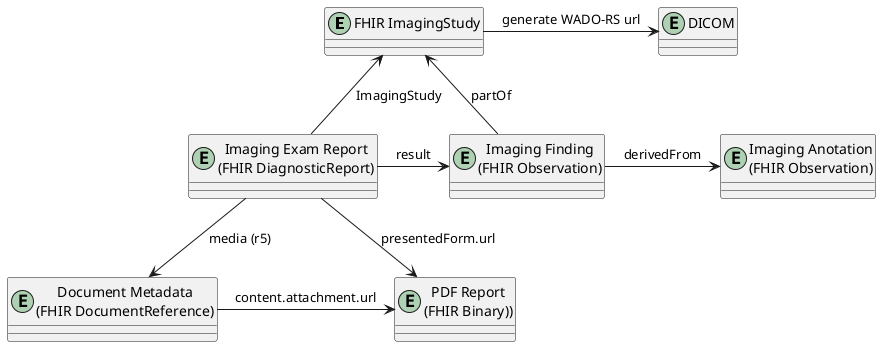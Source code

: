 @startuml

entity "FHIR ImagingStudy" as ImagingStudy
entity "Imaging Finding\n(FHIR Observation)" as Observation
entity "Imaging Exam Report\n(FHIR DiagnosticReport)" as DiagnosticReport
entity "DICOM" as DICOM
entity "Imaging Anotation\n(FHIR Observation)" as Anotation
entity "PDF Report\n(FHIR Binary))" as Binary
entity "Document Metadata\n(FHIR DocumentReference)" as DocumentReference

DiagnosticReport -r-> Observation: result
Observation -r-> Anotation: derivedFrom
Observation -u-> ImagingStudy : partOf
ImagingStudy -r-> DICOM : generate WADO-RS url
DiagnosticReport -u-> ImagingStudy: ImagingStudy
DiagnosticReport -d-> Binary: presentedForm.url
DiagnosticReport -d-> DocumentReference: media (r5)
DocumentReference -r-> Binary : content.attachment.url


@enduml
